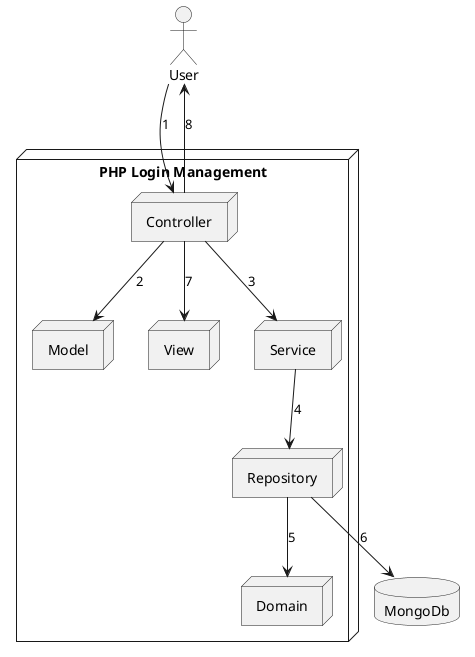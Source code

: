 @startuml

actor "User" as user
database "MongoDb" as mongoDb

node "PHP Login Management" {
    node "Model" as model
    node "Domain" as domain

    node "View" as view
    node "Controller" as controller
    node "Service" as service

    node "Repository" as repository

}

user --> controller : 1
controller --> model : 2
controller --> service : 3
service --> repository : 4
repository --> domain : 5
repository --> mongoDb : 6
controller --> view : 7
controller --> user : 8


@enduml
